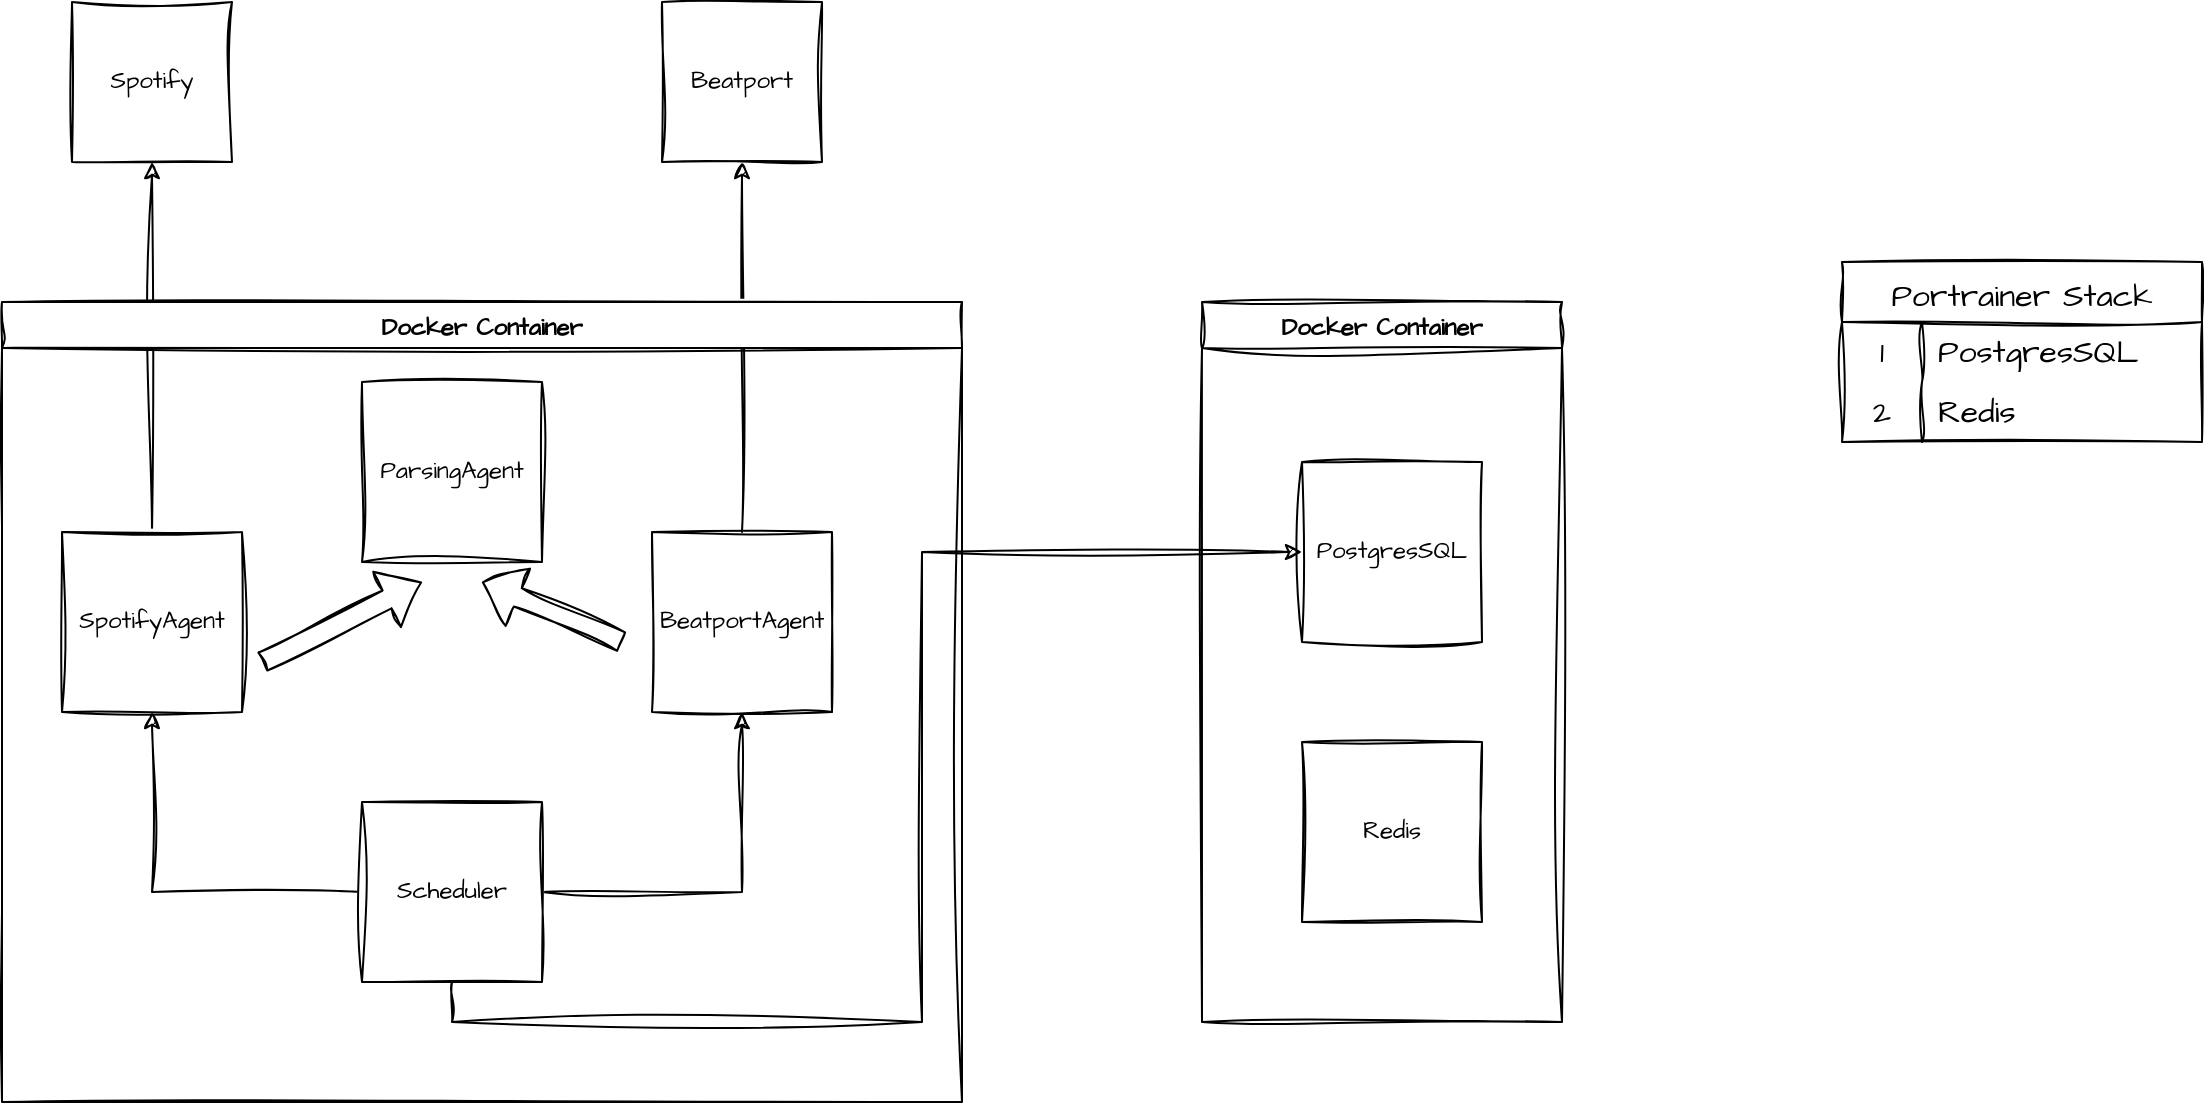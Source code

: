 <mxfile version="24.6.4" type="device">
  <diagram name="Seite-1" id="akfdi1jxT7_QxG6iWRFd">
    <mxGraphModel dx="1434" dy="844" grid="1" gridSize="10" guides="1" tooltips="1" connect="1" arrows="1" fold="1" page="1" pageScale="1" pageWidth="827" pageHeight="1169" math="0" shadow="0">
      <root>
        <mxCell id="0" />
        <mxCell id="1" parent="0" />
        <mxCell id="z-KQ5tycUy2UsjY87USo-1" value="Spotify" style="whiteSpace=wrap;html=1;aspect=fixed;sketch=1;hachureGap=4;jiggle=2;curveFitting=1;fontFamily=Architects Daughter;fontSource=https%3A%2F%2Ffonts.googleapis.com%2Fcss%3Ffamily%3DArchitects%2BDaughter;" parent="1" vertex="1">
          <mxGeometry x="55" y="60" width="80" height="80" as="geometry" />
        </mxCell>
        <mxCell id="z-KQ5tycUy2UsjY87USo-2" value="Beatport" style="whiteSpace=wrap;html=1;aspect=fixed;sketch=1;hachureGap=4;jiggle=2;curveFitting=1;fontFamily=Architects Daughter;fontSource=https%3A%2F%2Ffonts.googleapis.com%2Fcss%3Ffamily%3DArchitects%2BDaughter;" parent="1" vertex="1">
          <mxGeometry x="350" y="60" width="80" height="80" as="geometry" />
        </mxCell>
        <mxCell id="z-KQ5tycUy2UsjY87USo-9" style="edgeStyle=orthogonalEdgeStyle;rounded=0;sketch=1;hachureGap=4;jiggle=2;curveFitting=1;orthogonalLoop=1;jettySize=auto;html=1;fontFamily=Architects Daughter;fontSource=https%3A%2F%2Ffonts.googleapis.com%2Fcss%3Ffamily%3DArchitects%2BDaughter;" parent="1" source="z-KQ5tycUy2UsjY87USo-5" target="z-KQ5tycUy2UsjY87USo-1" edge="1">
          <mxGeometry relative="1" as="geometry" />
        </mxCell>
        <mxCell id="z-KQ5tycUy2UsjY87USo-10" style="edgeStyle=orthogonalEdgeStyle;rounded=0;sketch=1;hachureGap=4;jiggle=2;curveFitting=1;orthogonalLoop=1;jettySize=auto;html=1;fontFamily=Architects Daughter;fontSource=https%3A%2F%2Ffonts.googleapis.com%2Fcss%3Ffamily%3DArchitects%2BDaughter;" parent="1" source="z-KQ5tycUy2UsjY87USo-6" target="z-KQ5tycUy2UsjY87USo-2" edge="1">
          <mxGeometry relative="1" as="geometry" />
        </mxCell>
        <mxCell id="z-KQ5tycUy2UsjY87USo-20" value="Docker Container" style="swimlane;sketch=1;hachureGap=4;jiggle=2;curveFitting=1;fontFamily=Architects Daughter;fontSource=https%3A%2F%2Ffonts.googleapis.com%2Fcss%3Ffamily%3DArchitects%2BDaughter;" parent="1" vertex="1">
          <mxGeometry x="20" y="210" width="480" height="400" as="geometry" />
        </mxCell>
        <mxCell id="z-KQ5tycUy2UsjY87USo-5" value="SpotifyAgent" style="whiteSpace=wrap;html=1;aspect=fixed;sketch=1;hachureGap=4;jiggle=2;curveFitting=1;fontFamily=Architects Daughter;fontSource=https%3A%2F%2Ffonts.googleapis.com%2Fcss%3Ffamily%3DArchitects%2BDaughter;" parent="z-KQ5tycUy2UsjY87USo-20" vertex="1">
          <mxGeometry x="30" y="115" width="90" height="90" as="geometry" />
        </mxCell>
        <mxCell id="z-KQ5tycUy2UsjY87USo-6" value="BeatportAgent" style="whiteSpace=wrap;html=1;aspect=fixed;sketch=1;hachureGap=4;jiggle=2;curveFitting=1;fontFamily=Architects Daughter;fontSource=https%3A%2F%2Ffonts.googleapis.com%2Fcss%3Ffamily%3DArchitects%2BDaughter;" parent="z-KQ5tycUy2UsjY87USo-20" vertex="1">
          <mxGeometry x="325" y="115" width="90" height="90" as="geometry" />
        </mxCell>
        <mxCell id="z-KQ5tycUy2UsjY87USo-3" value="ParsingAgent" style="whiteSpace=wrap;html=1;aspect=fixed;sketch=1;hachureGap=4;jiggle=2;curveFitting=1;fontFamily=Architects Daughter;fontSource=https%3A%2F%2Ffonts.googleapis.com%2Fcss%3Ffamily%3DArchitects%2BDaughter;" parent="z-KQ5tycUy2UsjY87USo-20" vertex="1">
          <mxGeometry x="180" y="40" width="90" height="90" as="geometry" />
        </mxCell>
        <mxCell id="z-KQ5tycUy2UsjY87USo-14" value="" style="shape=flexArrow;endArrow=classic;html=1;rounded=0;sketch=1;hachureGap=4;jiggle=2;curveFitting=1;fontFamily=Architects Daughter;fontSource=https%3A%2F%2Ffonts.googleapis.com%2Fcss%3Ffamily%3DArchitects%2BDaughter;" parent="z-KQ5tycUy2UsjY87USo-20" edge="1">
          <mxGeometry width="50" height="50" relative="1" as="geometry">
            <mxPoint x="130" y="180" as="sourcePoint" />
            <mxPoint x="210" y="140" as="targetPoint" />
          </mxGeometry>
        </mxCell>
        <mxCell id="z-KQ5tycUy2UsjY87USo-15" value="" style="shape=flexArrow;endArrow=classic;html=1;rounded=0;sketch=1;hachureGap=4;jiggle=2;curveFitting=1;fontFamily=Architects Daughter;fontSource=https%3A%2F%2Ffonts.googleapis.com%2Fcss%3Ffamily%3DArchitects%2BDaughter;" parent="z-KQ5tycUy2UsjY87USo-20" edge="1">
          <mxGeometry width="50" height="50" relative="1" as="geometry">
            <mxPoint x="310" y="170" as="sourcePoint" />
            <mxPoint x="240" y="140" as="targetPoint" />
          </mxGeometry>
        </mxCell>
        <mxCell id="z-KQ5tycUy2UsjY87USo-24" style="edgeStyle=orthogonalEdgeStyle;rounded=0;sketch=1;hachureGap=4;jiggle=2;curveFitting=1;orthogonalLoop=1;jettySize=auto;html=1;entryX=0.5;entryY=1;entryDx=0;entryDy=0;fontFamily=Architects Daughter;fontSource=https%3A%2F%2Ffonts.googleapis.com%2Fcss%3Ffamily%3DArchitects%2BDaughter;" parent="z-KQ5tycUy2UsjY87USo-20" source="z-KQ5tycUy2UsjY87USo-23" target="z-KQ5tycUy2UsjY87USo-5" edge="1">
          <mxGeometry relative="1" as="geometry" />
        </mxCell>
        <mxCell id="z-KQ5tycUy2UsjY87USo-25" style="edgeStyle=orthogonalEdgeStyle;rounded=0;sketch=1;hachureGap=4;jiggle=2;curveFitting=1;orthogonalLoop=1;jettySize=auto;html=1;entryX=0.5;entryY=1;entryDx=0;entryDy=0;fontFamily=Architects Daughter;fontSource=https%3A%2F%2Ffonts.googleapis.com%2Fcss%3Ffamily%3DArchitects%2BDaughter;" parent="z-KQ5tycUy2UsjY87USo-20" source="z-KQ5tycUy2UsjY87USo-23" target="z-KQ5tycUy2UsjY87USo-6" edge="1">
          <mxGeometry relative="1" as="geometry" />
        </mxCell>
        <mxCell id="z-KQ5tycUy2UsjY87USo-23" value="Scheduler" style="whiteSpace=wrap;html=1;aspect=fixed;sketch=1;hachureGap=4;jiggle=2;curveFitting=1;fontFamily=Architects Daughter;fontSource=https%3A%2F%2Ffonts.googleapis.com%2Fcss%3Ffamily%3DArchitects%2BDaughter;" parent="z-KQ5tycUy2UsjY87USo-20" vertex="1">
          <mxGeometry x="180" y="250" width="90" height="90" as="geometry" />
        </mxCell>
        <mxCell id="z-KQ5tycUy2UsjY87USo-21" value="Docker Container" style="swimlane;sketch=1;hachureGap=4;jiggle=2;curveFitting=1;fontFamily=Architects Daughter;fontSource=https%3A%2F%2Ffonts.googleapis.com%2Fcss%3Ffamily%3DArchitects%2BDaughter;" parent="1" vertex="1">
          <mxGeometry x="620" y="210" width="180" height="360" as="geometry" />
        </mxCell>
        <mxCell id="z-KQ5tycUy2UsjY87USo-22" value="PostgresSQL" style="whiteSpace=wrap;html=1;aspect=fixed;sketch=1;hachureGap=4;jiggle=2;curveFitting=1;fontFamily=Architects Daughter;fontSource=https%3A%2F%2Ffonts.googleapis.com%2Fcss%3Ffamily%3DArchitects%2BDaughter;" parent="z-KQ5tycUy2UsjY87USo-21" vertex="1">
          <mxGeometry x="50" y="80" width="90" height="90" as="geometry" />
        </mxCell>
        <mxCell id="T1cpOzQ4aqeHxfKP7WBx-1" value="Redis" style="whiteSpace=wrap;html=1;aspect=fixed;sketch=1;hachureGap=4;jiggle=2;curveFitting=1;fontFamily=Architects Daughter;fontSource=https%3A%2F%2Ffonts.googleapis.com%2Fcss%3Ffamily%3DArchitects%2BDaughter;" vertex="1" parent="z-KQ5tycUy2UsjY87USo-21">
          <mxGeometry x="50" y="220" width="90" height="90" as="geometry" />
        </mxCell>
        <mxCell id="z-KQ5tycUy2UsjY87USo-26" style="edgeStyle=orthogonalEdgeStyle;rounded=0;sketch=1;hachureGap=4;jiggle=2;curveFitting=1;orthogonalLoop=1;jettySize=auto;html=1;entryX=0;entryY=0.5;entryDx=0;entryDy=0;fontFamily=Architects Daughter;fontSource=https%3A%2F%2Ffonts.googleapis.com%2Fcss%3Ffamily%3DArchitects%2BDaughter;exitX=0.5;exitY=1;exitDx=0;exitDy=0;" parent="1" source="z-KQ5tycUy2UsjY87USo-23" target="z-KQ5tycUy2UsjY87USo-22" edge="1">
          <mxGeometry relative="1" as="geometry" />
        </mxCell>
        <mxCell id="T1cpOzQ4aqeHxfKP7WBx-3" value="Portrainer Stack" style="shape=table;startSize=30;container=1;collapsible=0;childLayout=tableLayout;fixedRows=1;rowLines=0;fontStyle=0;strokeColor=default;fontSize=16;sketch=1;hachureGap=4;jiggle=2;curveFitting=1;fontFamily=Architects Daughter;fontSource=https%3A%2F%2Ffonts.googleapis.com%2Fcss%3Ffamily%3DArchitects%2BDaughter;" vertex="1" parent="1">
          <mxGeometry x="940" y="190" width="180" height="90" as="geometry" />
        </mxCell>
        <mxCell id="T1cpOzQ4aqeHxfKP7WBx-4" value="" style="shape=tableRow;horizontal=0;startSize=0;swimlaneHead=0;swimlaneBody=0;top=0;left=0;bottom=0;right=0;collapsible=0;dropTarget=0;fillColor=none;points=[[0,0.5],[1,0.5]];portConstraint=eastwest;strokeColor=inherit;fontSize=16;sketch=1;hachureGap=4;jiggle=2;curveFitting=1;fontFamily=Architects Daughter;fontSource=https%3A%2F%2Ffonts.googleapis.com%2Fcss%3Ffamily%3DArchitects%2BDaughter;" vertex="1" parent="T1cpOzQ4aqeHxfKP7WBx-3">
          <mxGeometry y="30" width="180" height="30" as="geometry" />
        </mxCell>
        <mxCell id="T1cpOzQ4aqeHxfKP7WBx-5" value="1" style="shape=partialRectangle;html=1;whiteSpace=wrap;connectable=0;fillColor=none;top=0;left=0;bottom=0;right=0;overflow=hidden;pointerEvents=1;strokeColor=inherit;fontSize=16;sketch=1;hachureGap=4;jiggle=2;curveFitting=1;fontFamily=Architects Daughter;fontSource=https%3A%2F%2Ffonts.googleapis.com%2Fcss%3Ffamily%3DArchitects%2BDaughter;" vertex="1" parent="T1cpOzQ4aqeHxfKP7WBx-4">
          <mxGeometry width="40" height="30" as="geometry">
            <mxRectangle width="40" height="30" as="alternateBounds" />
          </mxGeometry>
        </mxCell>
        <mxCell id="T1cpOzQ4aqeHxfKP7WBx-6" value="PostgresSQL" style="shape=partialRectangle;html=1;whiteSpace=wrap;connectable=0;fillColor=none;top=0;left=0;bottom=0;right=0;align=left;spacingLeft=6;overflow=hidden;strokeColor=inherit;fontSize=16;sketch=1;hachureGap=4;jiggle=2;curveFitting=1;fontFamily=Architects Daughter;fontSource=https%3A%2F%2Ffonts.googleapis.com%2Fcss%3Ffamily%3DArchitects%2BDaughter;" vertex="1" parent="T1cpOzQ4aqeHxfKP7WBx-4">
          <mxGeometry x="40" width="140" height="30" as="geometry">
            <mxRectangle width="140" height="30" as="alternateBounds" />
          </mxGeometry>
        </mxCell>
        <mxCell id="T1cpOzQ4aqeHxfKP7WBx-7" value="" style="shape=tableRow;horizontal=0;startSize=0;swimlaneHead=0;swimlaneBody=0;top=0;left=0;bottom=0;right=0;collapsible=0;dropTarget=0;fillColor=none;points=[[0,0.5],[1,0.5]];portConstraint=eastwest;strokeColor=inherit;fontSize=16;sketch=1;hachureGap=4;jiggle=2;curveFitting=1;fontFamily=Architects Daughter;fontSource=https%3A%2F%2Ffonts.googleapis.com%2Fcss%3Ffamily%3DArchitects%2BDaughter;" vertex="1" parent="T1cpOzQ4aqeHxfKP7WBx-3">
          <mxGeometry y="60" width="180" height="30" as="geometry" />
        </mxCell>
        <mxCell id="T1cpOzQ4aqeHxfKP7WBx-8" value="2" style="shape=partialRectangle;html=1;whiteSpace=wrap;connectable=0;fillColor=none;top=0;left=0;bottom=0;right=0;overflow=hidden;strokeColor=inherit;fontSize=16;sketch=1;hachureGap=4;jiggle=2;curveFitting=1;fontFamily=Architects Daughter;fontSource=https%3A%2F%2Ffonts.googleapis.com%2Fcss%3Ffamily%3DArchitects%2BDaughter;" vertex="1" parent="T1cpOzQ4aqeHxfKP7WBx-7">
          <mxGeometry width="40" height="30" as="geometry">
            <mxRectangle width="40" height="30" as="alternateBounds" />
          </mxGeometry>
        </mxCell>
        <mxCell id="T1cpOzQ4aqeHxfKP7WBx-9" value="Redis" style="shape=partialRectangle;html=1;whiteSpace=wrap;connectable=0;fillColor=none;top=0;left=0;bottom=0;right=0;align=left;spacingLeft=6;overflow=hidden;strokeColor=inherit;fontSize=16;sketch=1;hachureGap=4;jiggle=2;curveFitting=1;fontFamily=Architects Daughter;fontSource=https%3A%2F%2Ffonts.googleapis.com%2Fcss%3Ffamily%3DArchitects%2BDaughter;" vertex="1" parent="T1cpOzQ4aqeHxfKP7WBx-7">
          <mxGeometry x="40" width="140" height="30" as="geometry">
            <mxRectangle width="140" height="30" as="alternateBounds" />
          </mxGeometry>
        </mxCell>
      </root>
    </mxGraphModel>
  </diagram>
</mxfile>
